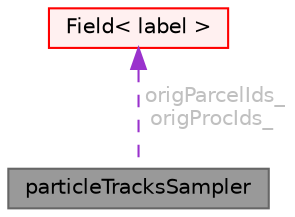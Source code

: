 digraph "particleTracksSampler"
{
 // LATEX_PDF_SIZE
  bgcolor="transparent";
  edge [fontname=Helvetica,fontsize=10,labelfontname=Helvetica,labelfontsize=10];
  node [fontname=Helvetica,fontsize=10,shape=box,height=0.2,width=0.4];
  Node1 [id="Node000001",label="particleTracksSampler",height=0.2,width=0.4,color="gray40", fillcolor="grey60", style="filled", fontcolor="black",tooltip="Helper class when generating particle tracks. The interface is fairly rudimentary."];
  Node2 -> Node1 [id="edge1_Node000001_Node000002",dir="back",color="darkorchid3",style="dashed",tooltip=" ",label=" origParcelIds_\norigProcIds_",fontcolor="grey" ];
  Node2 [id="Node000002",label="Field\< label \>",height=0.2,width=0.4,color="red", fillcolor="#FFF0F0", style="filled",URL="$classFoam_1_1Field.html",tooltip=" "];
}
